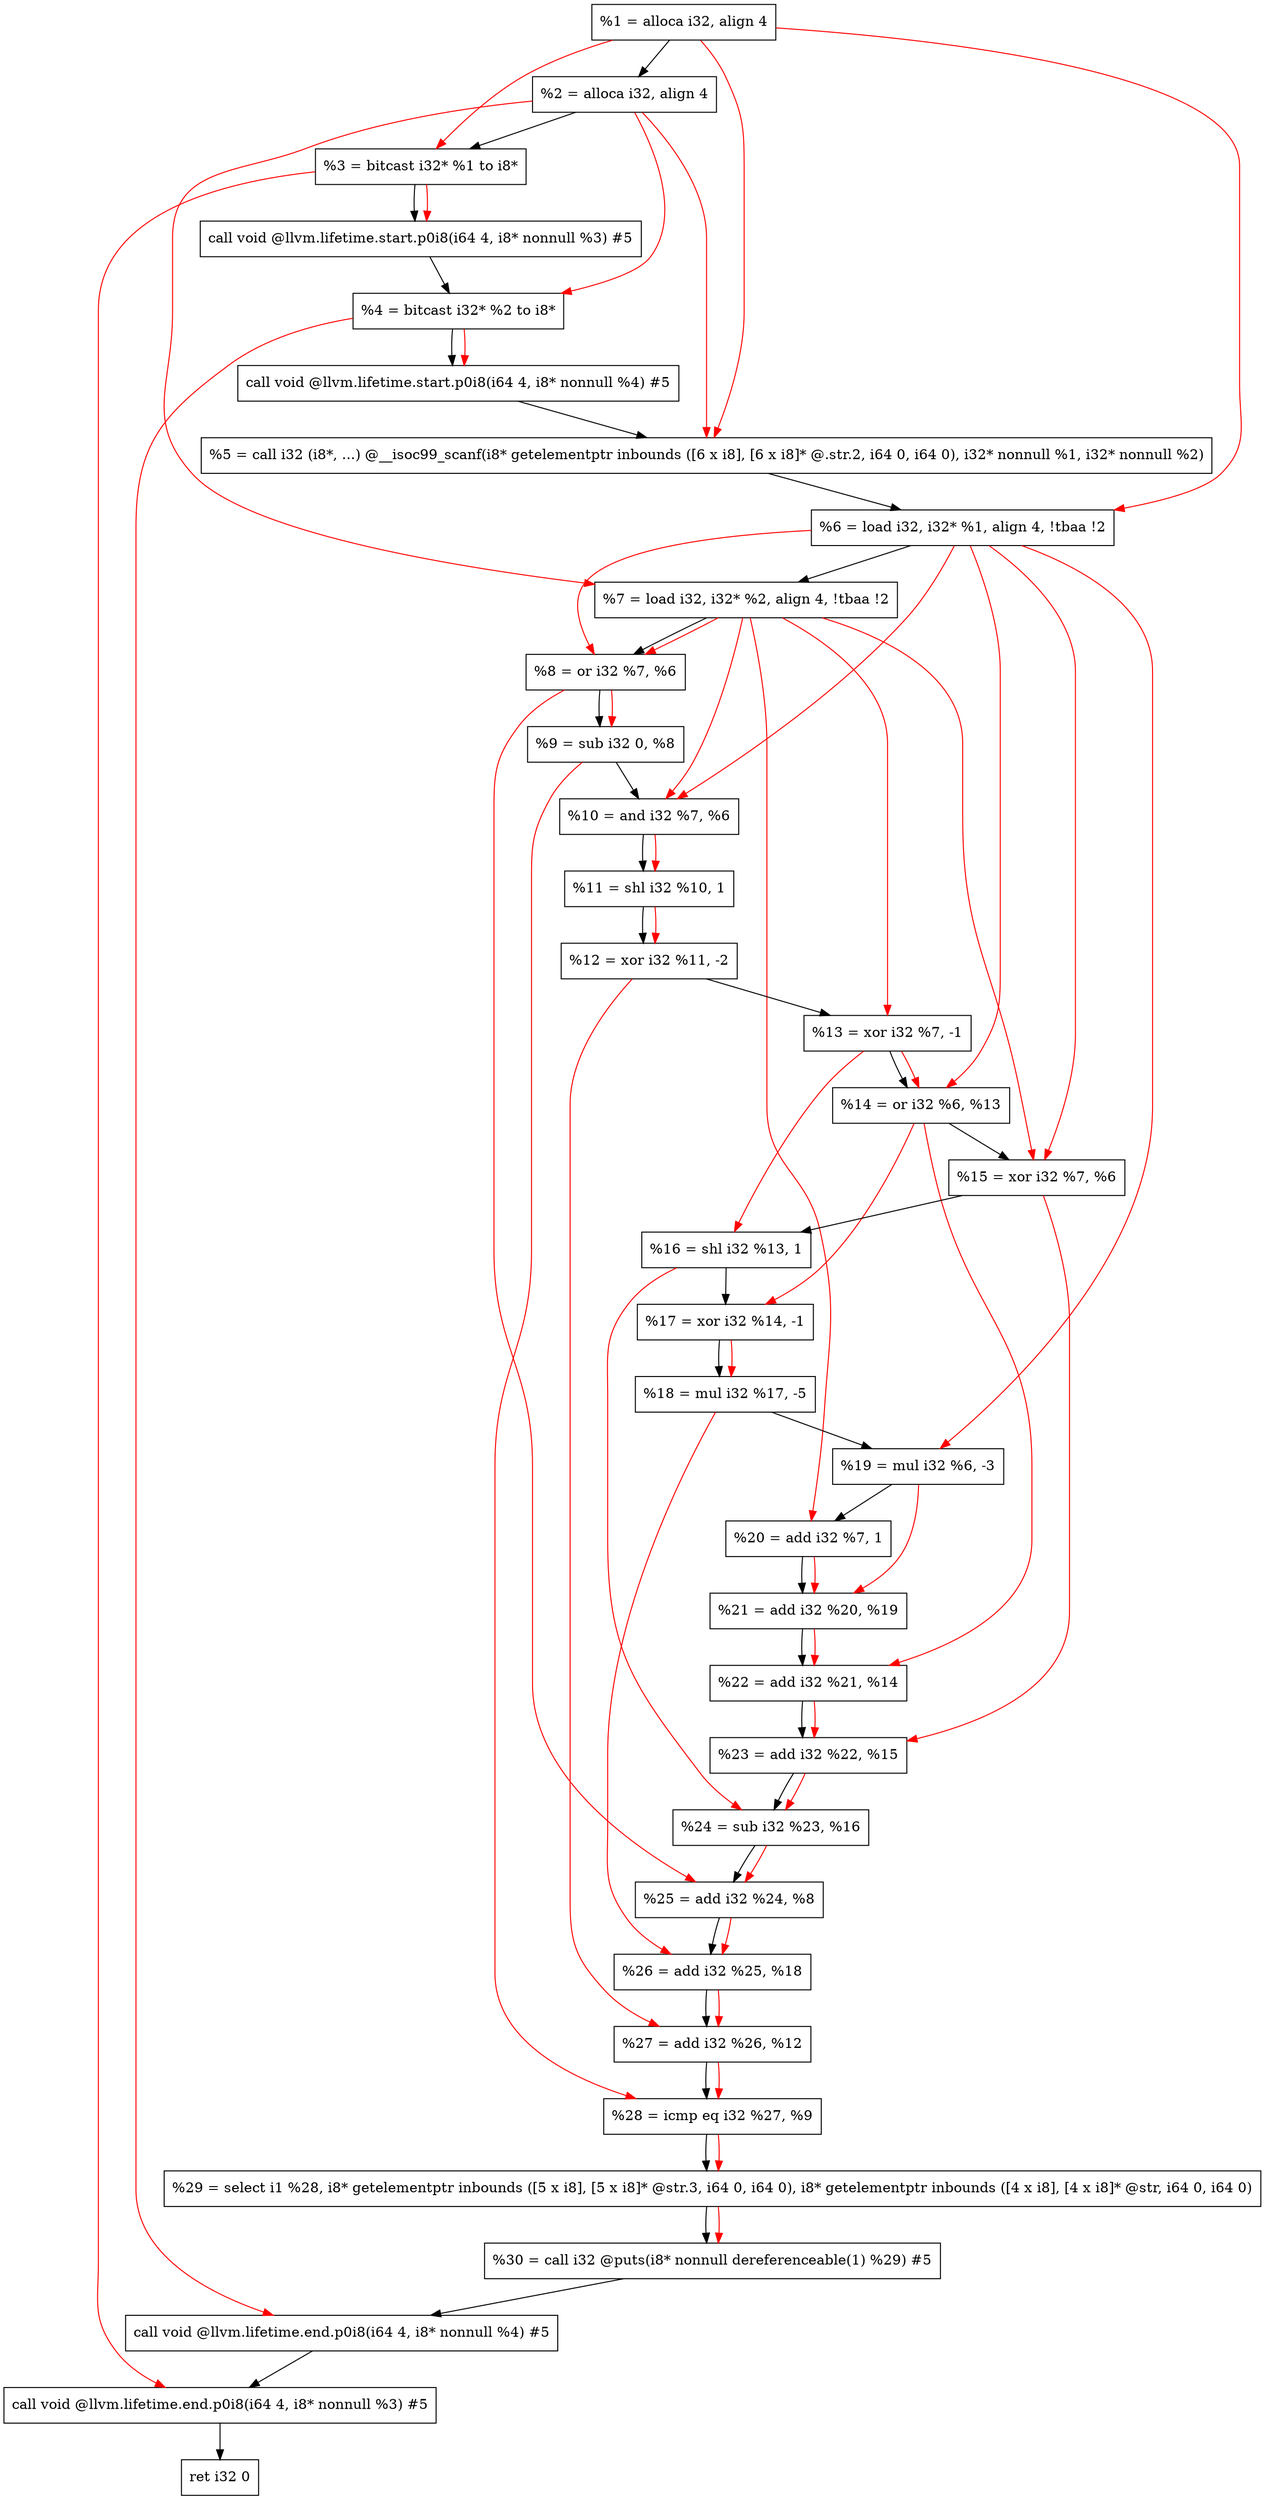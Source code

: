digraph "DFG for'main' function" {
	Node0x2378b78[shape=record, label="  %1 = alloca i32, align 4"];
	Node0x2378bf8[shape=record, label="  %2 = alloca i32, align 4"];
	Node0x2378c88[shape=record, label="  %3 = bitcast i32* %1 to i8*"];
	Node0x23790e8[shape=record, label="  call void @llvm.lifetime.start.p0i8(i64 4, i8* nonnull %3) #5"];
	Node0x23791c8[shape=record, label="  %4 = bitcast i32* %2 to i8*"];
	Node0x23792e8[shape=record, label="  call void @llvm.lifetime.start.p0i8(i64 4, i8* nonnull %4) #5"];
	Node0x2379520[shape=record, label="  %5 = call i32 (i8*, ...) @__isoc99_scanf(i8* getelementptr inbounds ([6 x i8], [6 x i8]* @.str.2, i64 0, i64 0), i32* nonnull %1, i32* nonnull %2)"];
	Node0x23795d8[shape=record, label="  %6 = load i32, i32* %1, align 4, !tbaa !2"];
	Node0x237a548[shape=record, label="  %7 = load i32, i32* %2, align 4, !tbaa !2"];
	Node0x237abd0[shape=record, label="  %8 = or i32 %7, %6"];
	Node0x237ac40[shape=record, label="  %9 = sub i32 0, %8"];
	Node0x237acb0[shape=record, label="  %10 = and i32 %7, %6"];
	Node0x237ad20[shape=record, label="  %11 = shl i32 %10, 1"];
	Node0x237ad90[shape=record, label="  %12 = xor i32 %11, -2"];
	Node0x237ae00[shape=record, label="  %13 = xor i32 %7, -1"];
	Node0x237ae70[shape=record, label="  %14 = or i32 %6, %13"];
	Node0x237aee0[shape=record, label="  %15 = xor i32 %7, %6"];
	Node0x237af50[shape=record, label="  %16 = shl i32 %13, 1"];
	Node0x237afc0[shape=record, label="  %17 = xor i32 %14, -1"];
	Node0x237b030[shape=record, label="  %18 = mul i32 %17, -5"];
	Node0x237b0a0[shape=record, label="  %19 = mul i32 %6, -3"];
	Node0x237b110[shape=record, label="  %20 = add i32 %7, 1"];
	Node0x237b180[shape=record, label="  %21 = add i32 %20, %19"];
	Node0x237b1f0[shape=record, label="  %22 = add i32 %21, %14"];
	Node0x237b260[shape=record, label="  %23 = add i32 %22, %15"];
	Node0x237b2d0[shape=record, label="  %24 = sub i32 %23, %16"];
	Node0x237b340[shape=record, label="  %25 = add i32 %24, %8"];
	Node0x237b3b0[shape=record, label="  %26 = add i32 %25, %18"];
	Node0x237b420[shape=record, label="  %27 = add i32 %26, %12"];
	Node0x237b490[shape=record, label="  %28 = icmp eq i32 %27, %9"];
	Node0x23199d8[shape=record, label="  %29 = select i1 %28, i8* getelementptr inbounds ([5 x i8], [5 x i8]* @str.3, i64 0, i64 0), i8* getelementptr inbounds ([4 x i8], [4 x i8]* @str, i64 0, i64 0)"];
	Node0x237b520[shape=record, label="  %30 = call i32 @puts(i8* nonnull dereferenceable(1) %29) #5"];
	Node0x237b778[shape=record, label="  call void @llvm.lifetime.end.p0i8(i64 4, i8* nonnull %4) #5"];
	Node0x237b8d8[shape=record, label="  call void @llvm.lifetime.end.p0i8(i64 4, i8* nonnull %3) #5"];
	Node0x237b998[shape=record, label="  ret i32 0"];
	Node0x2378b78 -> Node0x2378bf8;
	Node0x2378bf8 -> Node0x2378c88;
	Node0x2378c88 -> Node0x23790e8;
	Node0x23790e8 -> Node0x23791c8;
	Node0x23791c8 -> Node0x23792e8;
	Node0x23792e8 -> Node0x2379520;
	Node0x2379520 -> Node0x23795d8;
	Node0x23795d8 -> Node0x237a548;
	Node0x237a548 -> Node0x237abd0;
	Node0x237abd0 -> Node0x237ac40;
	Node0x237ac40 -> Node0x237acb0;
	Node0x237acb0 -> Node0x237ad20;
	Node0x237ad20 -> Node0x237ad90;
	Node0x237ad90 -> Node0x237ae00;
	Node0x237ae00 -> Node0x237ae70;
	Node0x237ae70 -> Node0x237aee0;
	Node0x237aee0 -> Node0x237af50;
	Node0x237af50 -> Node0x237afc0;
	Node0x237afc0 -> Node0x237b030;
	Node0x237b030 -> Node0x237b0a0;
	Node0x237b0a0 -> Node0x237b110;
	Node0x237b110 -> Node0x237b180;
	Node0x237b180 -> Node0x237b1f0;
	Node0x237b1f0 -> Node0x237b260;
	Node0x237b260 -> Node0x237b2d0;
	Node0x237b2d0 -> Node0x237b340;
	Node0x237b340 -> Node0x237b3b0;
	Node0x237b3b0 -> Node0x237b420;
	Node0x237b420 -> Node0x237b490;
	Node0x237b490 -> Node0x23199d8;
	Node0x23199d8 -> Node0x237b520;
	Node0x237b520 -> Node0x237b778;
	Node0x237b778 -> Node0x237b8d8;
	Node0x237b8d8 -> Node0x237b998;
edge [color=red]
	Node0x2378b78 -> Node0x2378c88;
	Node0x2378c88 -> Node0x23790e8;
	Node0x2378bf8 -> Node0x23791c8;
	Node0x23791c8 -> Node0x23792e8;
	Node0x2378b78 -> Node0x2379520;
	Node0x2378bf8 -> Node0x2379520;
	Node0x2378b78 -> Node0x23795d8;
	Node0x2378bf8 -> Node0x237a548;
	Node0x237a548 -> Node0x237abd0;
	Node0x23795d8 -> Node0x237abd0;
	Node0x237abd0 -> Node0x237ac40;
	Node0x237a548 -> Node0x237acb0;
	Node0x23795d8 -> Node0x237acb0;
	Node0x237acb0 -> Node0x237ad20;
	Node0x237ad20 -> Node0x237ad90;
	Node0x237a548 -> Node0x237ae00;
	Node0x23795d8 -> Node0x237ae70;
	Node0x237ae00 -> Node0x237ae70;
	Node0x237a548 -> Node0x237aee0;
	Node0x23795d8 -> Node0x237aee0;
	Node0x237ae00 -> Node0x237af50;
	Node0x237ae70 -> Node0x237afc0;
	Node0x237afc0 -> Node0x237b030;
	Node0x23795d8 -> Node0x237b0a0;
	Node0x237a548 -> Node0x237b110;
	Node0x237b110 -> Node0x237b180;
	Node0x237b0a0 -> Node0x237b180;
	Node0x237b180 -> Node0x237b1f0;
	Node0x237ae70 -> Node0x237b1f0;
	Node0x237b1f0 -> Node0x237b260;
	Node0x237aee0 -> Node0x237b260;
	Node0x237b260 -> Node0x237b2d0;
	Node0x237af50 -> Node0x237b2d0;
	Node0x237b2d0 -> Node0x237b340;
	Node0x237abd0 -> Node0x237b340;
	Node0x237b340 -> Node0x237b3b0;
	Node0x237b030 -> Node0x237b3b0;
	Node0x237b3b0 -> Node0x237b420;
	Node0x237ad90 -> Node0x237b420;
	Node0x237b420 -> Node0x237b490;
	Node0x237ac40 -> Node0x237b490;
	Node0x237b490 -> Node0x23199d8;
	Node0x23199d8 -> Node0x237b520;
	Node0x23791c8 -> Node0x237b778;
	Node0x2378c88 -> Node0x237b8d8;
}
